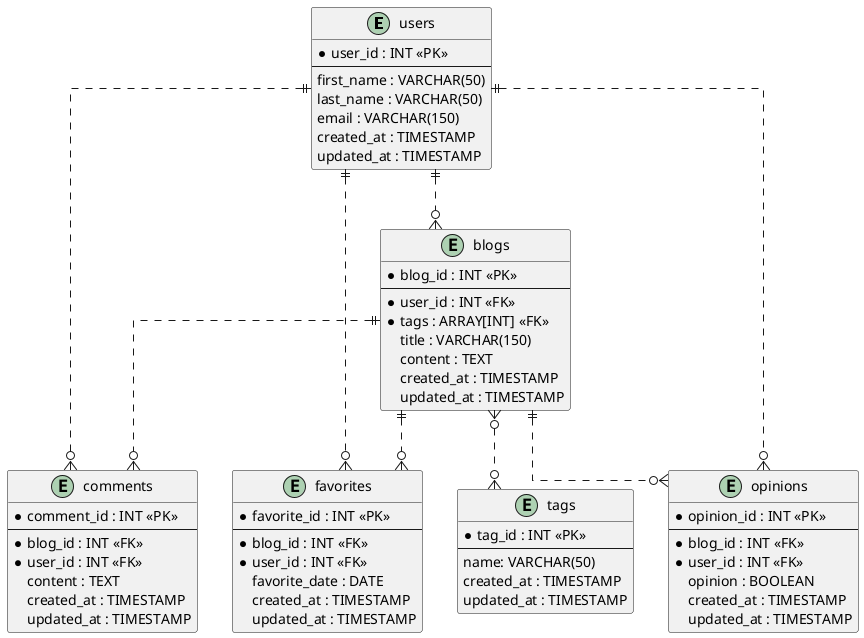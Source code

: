 @startuml

skinparam linetype ortho

entity "users" as users {
  *user_id : INT <<PK>>
  --
  first_name : VARCHAR(50)
  last_name : VARCHAR(50)
  email : VARCHAR(150)
  created_at : TIMESTAMP
  updated_at : TIMESTAMP
}

entity "blogs" as blogs {
  *blog_id : INT <<PK>>
  --
  *user_id : INT <<FK>>
  *tags : ARRAY[INT] <<FK>>
  title : VARCHAR(150)
  content : TEXT
  created_at : TIMESTAMP
  updated_at : TIMESTAMP
}

entity "comments" as comments {
  *comment_id : INT <<PK>>
  --
  *blog_id : INT <<FK>>
  *user_id : INT <<FK>>
  content : TEXT
  created_at : TIMESTAMP
  updated_at : TIMESTAMP
}

entity "favorites" as favorites {
  *favorite_id : INT <<PK>>
  --
  *blog_id : INT <<FK>>
  *user_id : INT <<FK>>
  favorite_date : DATE
  created_at : TIMESTAMP
  updated_at : TIMESTAMP
}

entity "opinions" as opinions {
  *opinion_id : INT <<PK>>
  --
  *blog_id : INT <<FK>>
  *user_id : INT <<FK>>
  opinion : BOOLEAN
  created_at : TIMESTAMP
  updated_at : TIMESTAMP
}

entity "tags" as tags {
  *tag_id : INT <<PK>>
  --
  name: VARCHAR(50)
  created_at : TIMESTAMP
  updated_at : TIMESTAMP
}

users ||..o{ blogs
users ||..o{ comments
blogs ||..o{ comments
users ||..o{ favorites
blogs ||..o{ favorites
users ||..o{ opinions
blogs ||..o{ opinions
blogs }o..o{ tags

@enduml